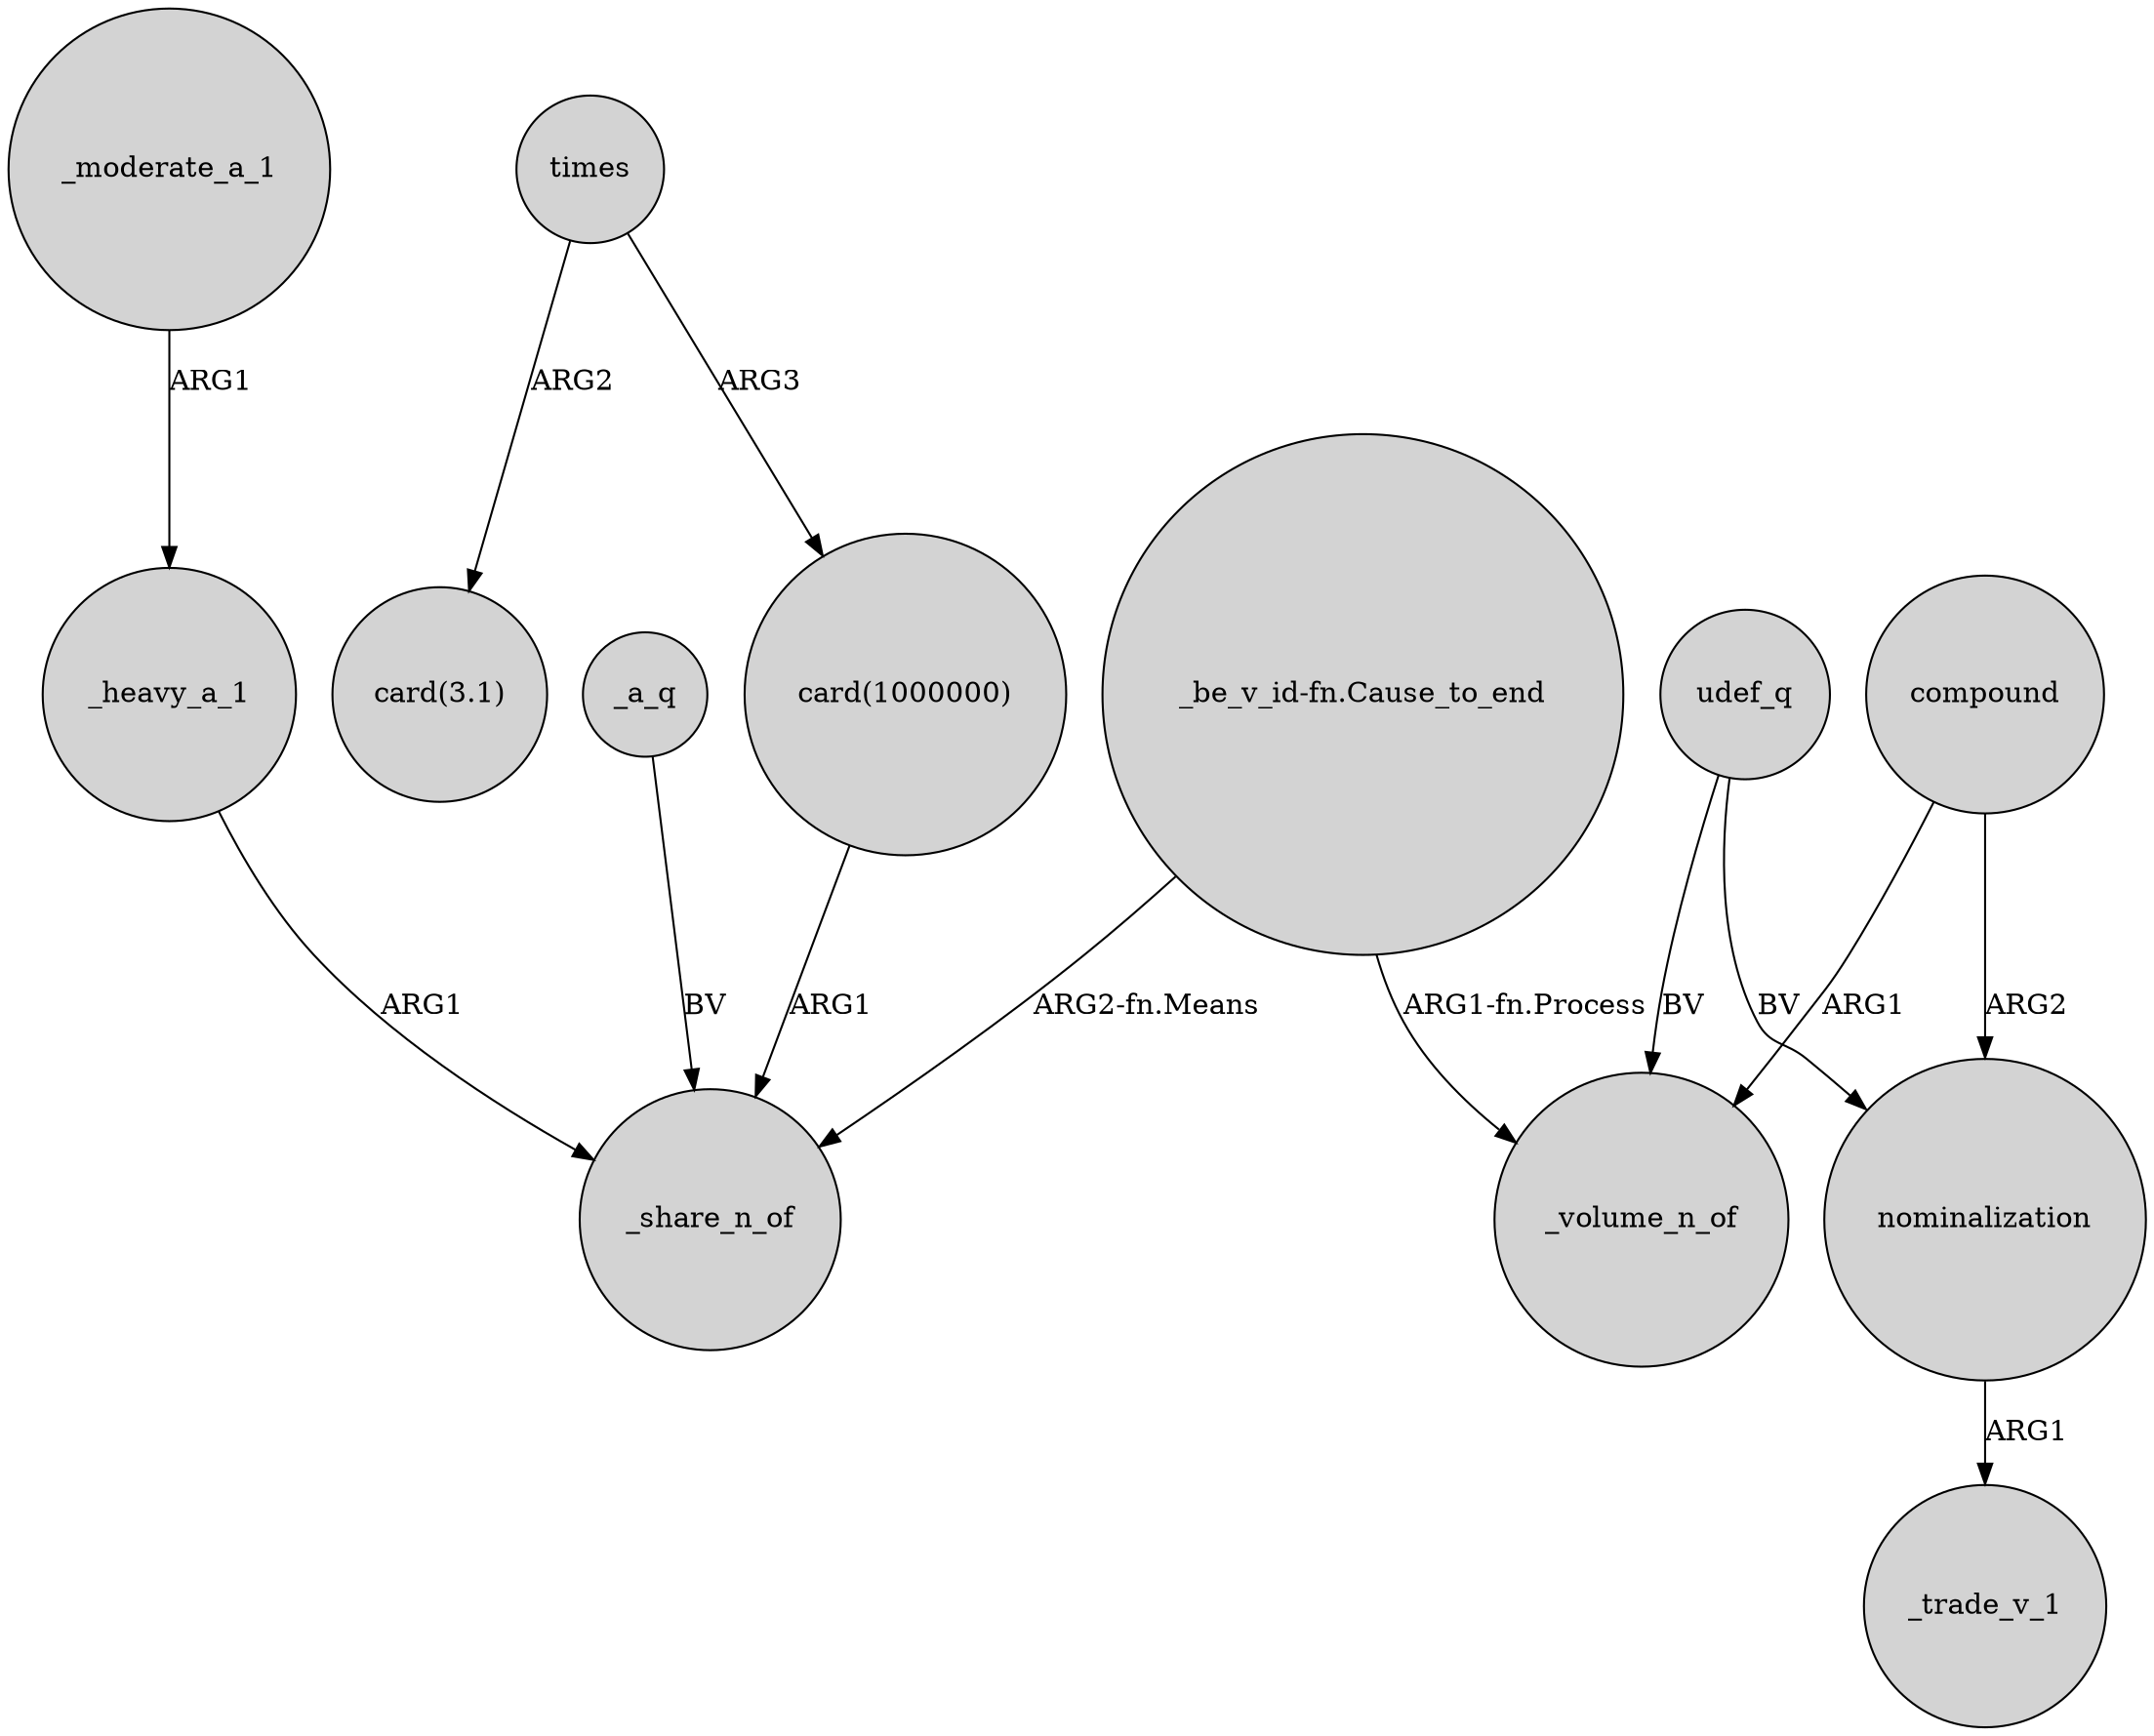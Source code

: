 digraph {
	node [shape=circle style=filled]
	times -> "card(1000000)" [label=ARG3]
	nominalization -> _trade_v_1 [label=ARG1]
	compound -> _volume_n_of [label=ARG1]
	"_be_v_id-fn.Cause_to_end" -> _share_n_of [label="ARG2-fn.Means"]
	_heavy_a_1 -> _share_n_of [label=ARG1]
	_a_q -> _share_n_of [label=BV]
	"card(1000000)" -> _share_n_of [label=ARG1]
	udef_q -> _volume_n_of [label=BV]
	compound -> nominalization [label=ARG2]
	times -> "card(3.1)" [label=ARG2]
	"_be_v_id-fn.Cause_to_end" -> _volume_n_of [label="ARG1-fn.Process"]
	udef_q -> nominalization [label=BV]
	_moderate_a_1 -> _heavy_a_1 [label=ARG1]
}

